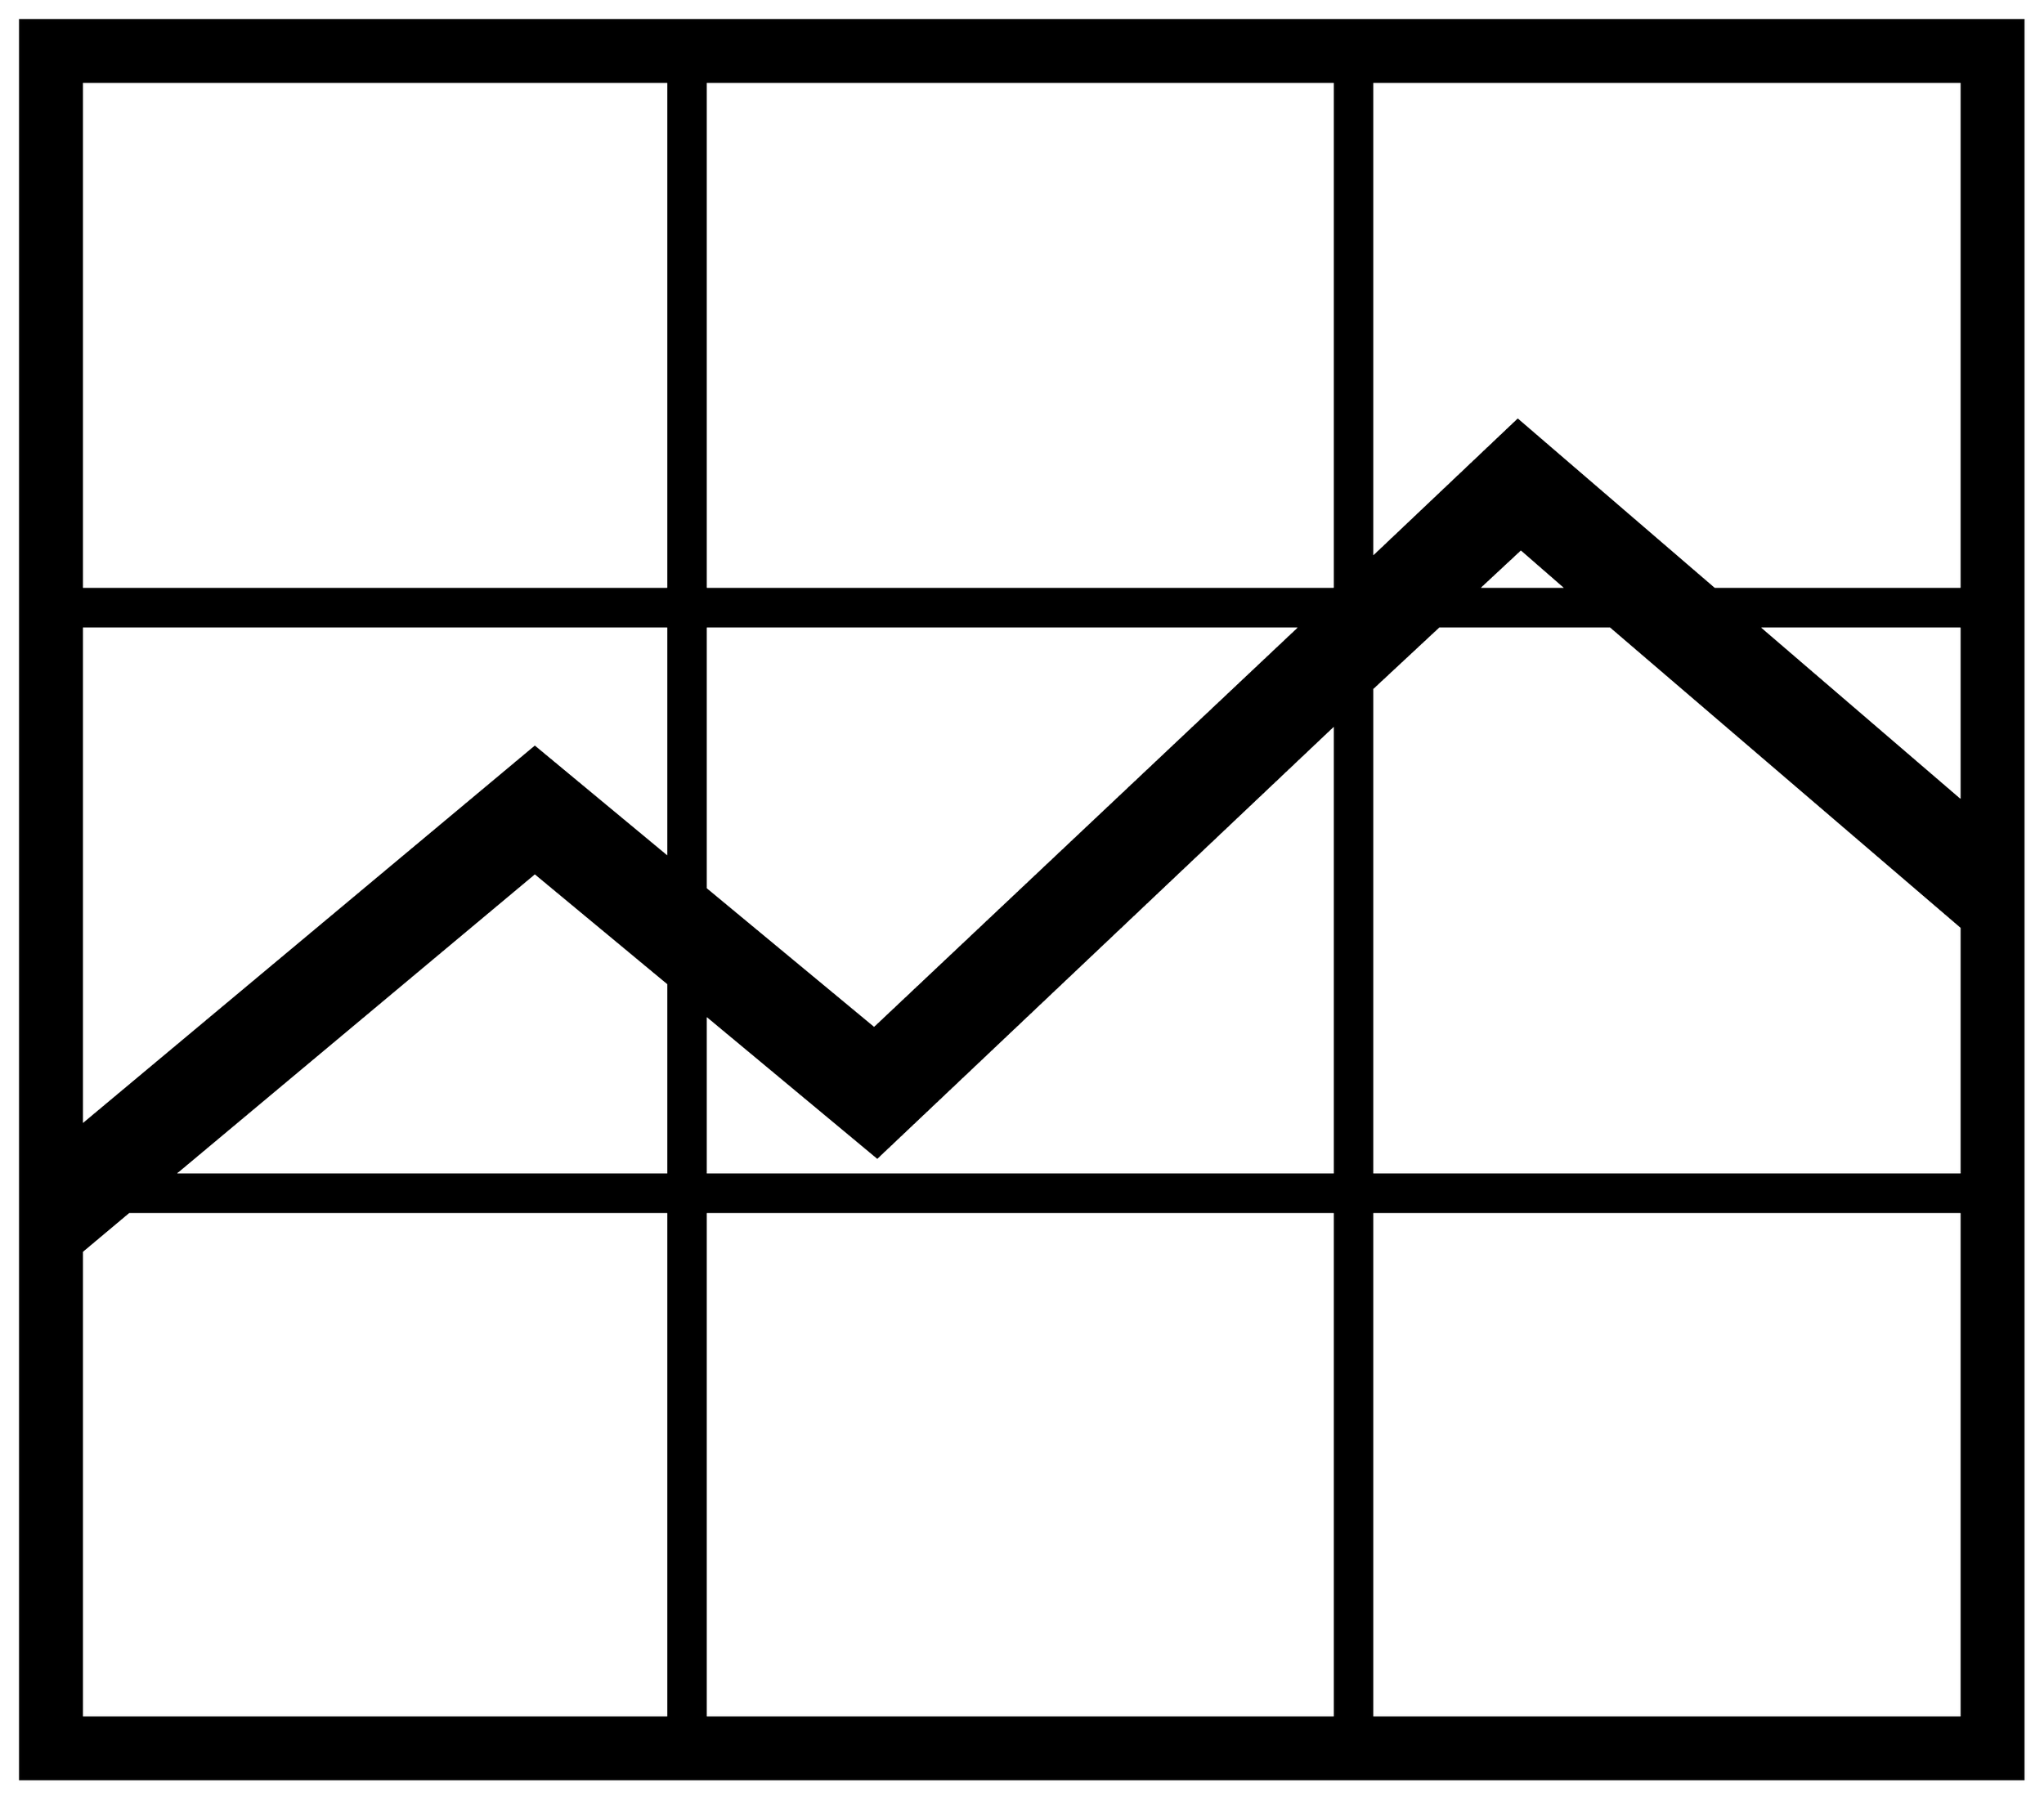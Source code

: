 


\begin{tikzpicture}[y=0.80pt, x=0.80pt, yscale=-1.0, xscale=1.0, inner sep=0pt, outer sep=0pt]
\begin{scope}[shift={(100.0,1670.0)},nonzero rule]
  \path[draw=.,fill=.,line width=1.600pt] (1682.0,32.0) --
    (366.0,32.0) -- (366.0,-1124.0) -- (1682.0,-1124.0) --
    (1682.0,32.0) -- cycle(1642.0,-750.0) -- (1642.0,-1084.0) --
    (1254.0,-1084.0) -- (1254.0,-770.0) -- (1350.0,-861.0) --
    (1479.0,-750.0) -- (1642.0,-750.0) -- cycle(1642.0,-610.0)
    -- (1642.0,-726.0) -- (1507.0,-726.0) -- (1642.0,-610.0) --
    cycle(1383.0,-750.0) -- (1352.0,-777.0) -- (1323.0,-750.0)
    -- (1383.0,-750.0) -- cycle(1642.0,-365.0) --
    (1642.0,-528.0) -- (1411.0,-726.0) -- (1298.0,-726.0) --
    (1254.0,-685.0) -- (1254.0,-365.0) -- (1642.0,-365.0) --
    cycle(1230.0,-750.0) -- (1230.0,-1084.0) -- (816.0,-1084.0)
    -- (816.0,-750.0) -- (1230.0,-750.0) -- cycle(1642.0,-8.0)
    -- (1642.0,-341.0) -- (1254.0,-341.0) -- (1254.0,-8.0) --
    (1642.0,-8.0) -- cycle(1208.0,-726.0) -- (816.0,-726.0) --
    (816.0,-553.0) -- (927.0,-461.0) -- (1208.0,-726.0) --
    cycle(1230.0,-365.0) -- (1230.0,-662.0) -- (929.0,-377.0) --
    (816.0,-471.0) -- (816.0,-365.0) -- (1230.0,-365.0) --
    cycle(792.0,-750.0) -- (792.0,-1084.0) -- (406.0,-1084.0) --
    (406.0,-750.0) -- (792.0,-750.0) -- cycle(1230.0,-8.0) --
    (1230.0,-341.0) -- (816.0,-341.0) -- (816.0,-8.0) --
    (1230.0,-8.0) -- cycle(792.0,-573.0) -- (792.0,-726.0) --
    (406.0,-726.0) -- (406.0,-397.0) -- (704.0,-646.0) --
    (792.0,-573.0) -- cycle(792.0,-365.0) -- (792.0,-491.0) --
    (704.0,-564.0) -- (466.0,-365.0) -- (792.0,-365.0) --
    cycle(792.0,-8.0) -- (792.0,-341.0) -- (437.0,-341.0) --
    (406.0,-315.0) -- (406.0,-8.0) -- (792.0,-8.0) -- cycle;
\end{scope}

\end{tikzpicture}

